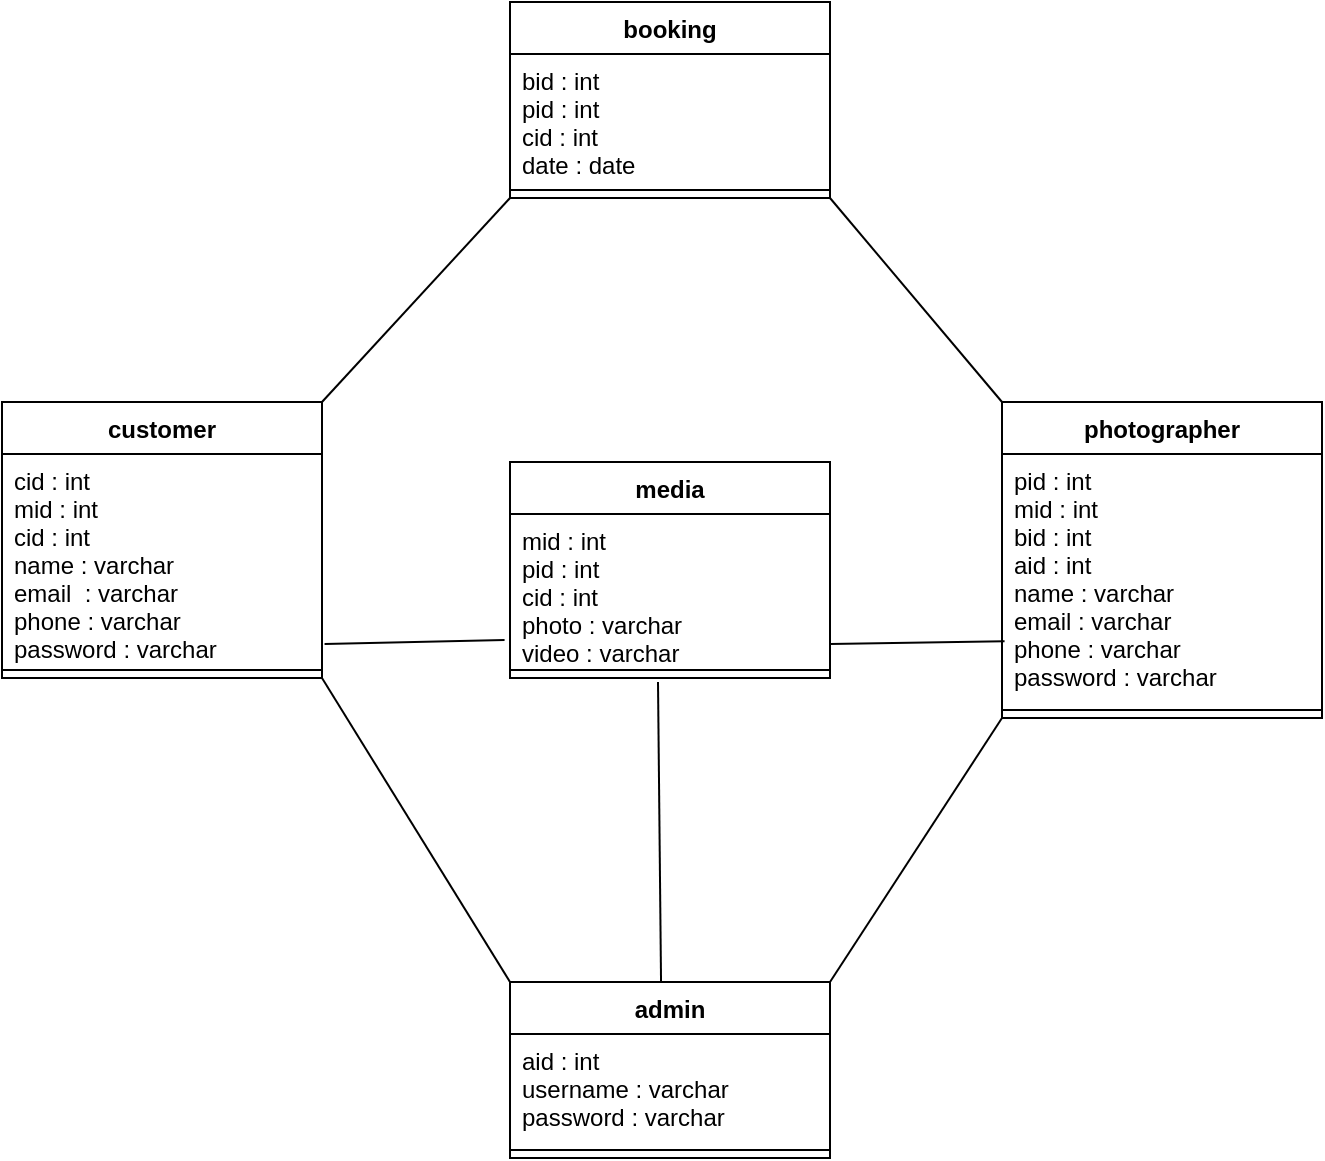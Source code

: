 <mxfile version="13.9.9" type="device"><diagram id="wN55PXd0LYKxwKVASZPD" name="Page-1"><mxGraphModel dx="840" dy="395" grid="1" gridSize="10" guides="1" tooltips="1" connect="1" arrows="1" fold="1" page="1" pageScale="1" pageWidth="850" pageHeight="1100" math="0" shadow="0"><root><mxCell id="0"/><mxCell id="1" parent="0"/><mxCell id="nkW3DaheRBPJ_BblUGRx-1" value="booking" style="swimlane;fontStyle=1;align=center;verticalAlign=top;childLayout=stackLayout;horizontal=1;startSize=26;horizontalStack=0;resizeParent=1;resizeParentMax=0;resizeLast=0;collapsible=1;marginBottom=0;" vertex="1" parent="1"><mxGeometry x="334" y="80" width="160" height="98" as="geometry"/></mxCell><mxCell id="nkW3DaheRBPJ_BblUGRx-2" value="bid : int&#10;pid : int&#10;cid : int&#10;date : date" style="text;strokeColor=none;fillColor=none;align=left;verticalAlign=top;spacingLeft=4;spacingRight=4;overflow=hidden;rotatable=0;points=[[0,0.5],[1,0.5]];portConstraint=eastwest;" vertex="1" parent="nkW3DaheRBPJ_BblUGRx-1"><mxGeometry y="26" width="160" height="64" as="geometry"/></mxCell><mxCell id="nkW3DaheRBPJ_BblUGRx-3" value="" style="line;strokeWidth=1;fillColor=none;align=left;verticalAlign=middle;spacingTop=-1;spacingLeft=3;spacingRight=3;rotatable=0;labelPosition=right;points=[];portConstraint=eastwest;" vertex="1" parent="nkW3DaheRBPJ_BblUGRx-1"><mxGeometry y="90" width="160" height="8" as="geometry"/></mxCell><mxCell id="nkW3DaheRBPJ_BblUGRx-5" value="customer" style="swimlane;fontStyle=1;align=center;verticalAlign=top;childLayout=stackLayout;horizontal=1;startSize=26;horizontalStack=0;resizeParent=1;resizeParentMax=0;resizeLast=0;collapsible=1;marginBottom=0;" vertex="1" parent="1"><mxGeometry x="80" y="280" width="160" height="138" as="geometry"/></mxCell><mxCell id="nkW3DaheRBPJ_BblUGRx-6" value="cid : int&#10;mid : int&#10;cid : int&#10;name : varchar&#10;email  : varchar&#10;phone : varchar&#10;password : varchar" style="text;strokeColor=none;fillColor=none;align=left;verticalAlign=top;spacingLeft=4;spacingRight=4;overflow=hidden;rotatable=0;points=[[0,0.5],[1,0.5]];portConstraint=eastwest;" vertex="1" parent="nkW3DaheRBPJ_BblUGRx-5"><mxGeometry y="26" width="160" height="104" as="geometry"/></mxCell><mxCell id="nkW3DaheRBPJ_BblUGRx-7" value="" style="line;strokeWidth=1;fillColor=none;align=left;verticalAlign=middle;spacingTop=-1;spacingLeft=3;spacingRight=3;rotatable=0;labelPosition=right;points=[];portConstraint=eastwest;" vertex="1" parent="nkW3DaheRBPJ_BblUGRx-5"><mxGeometry y="130" width="160" height="8" as="geometry"/></mxCell><mxCell id="nkW3DaheRBPJ_BblUGRx-9" value="media" style="swimlane;fontStyle=1;align=center;verticalAlign=top;childLayout=stackLayout;horizontal=1;startSize=26;horizontalStack=0;resizeParent=1;resizeParentMax=0;resizeLast=0;collapsible=1;marginBottom=0;" vertex="1" parent="1"><mxGeometry x="334" y="310" width="160" height="108" as="geometry"/></mxCell><mxCell id="nkW3DaheRBPJ_BblUGRx-10" value="mid : int&#10;pid : int&#10;cid : int&#10;photo : varchar&#10;video : varchar" style="text;strokeColor=none;fillColor=none;align=left;verticalAlign=top;spacingLeft=4;spacingRight=4;overflow=hidden;rotatable=0;points=[[0,0.5],[1,0.5]];portConstraint=eastwest;" vertex="1" parent="nkW3DaheRBPJ_BblUGRx-9"><mxGeometry y="26" width="160" height="74" as="geometry"/></mxCell><mxCell id="nkW3DaheRBPJ_BblUGRx-11" value="" style="line;strokeWidth=1;fillColor=none;align=left;verticalAlign=middle;spacingTop=-1;spacingLeft=3;spacingRight=3;rotatable=0;labelPosition=right;points=[];portConstraint=eastwest;" vertex="1" parent="nkW3DaheRBPJ_BblUGRx-9"><mxGeometry y="100" width="160" height="8" as="geometry"/></mxCell><mxCell id="nkW3DaheRBPJ_BblUGRx-13" value="photographer" style="swimlane;fontStyle=1;align=center;verticalAlign=top;childLayout=stackLayout;horizontal=1;startSize=26;horizontalStack=0;resizeParent=1;resizeParentMax=0;resizeLast=0;collapsible=1;marginBottom=0;" vertex="1" parent="1"><mxGeometry x="580" y="280" width="160" height="158" as="geometry"/></mxCell><mxCell id="nkW3DaheRBPJ_BblUGRx-14" value="pid : int&#10;mid : int&#10;bid : int&#10;aid : int&#10;name : varchar&#10;email : varchar&#10;phone : varchar&#10;password : varchar" style="text;strokeColor=none;fillColor=none;align=left;verticalAlign=top;spacingLeft=4;spacingRight=4;overflow=hidden;rotatable=0;points=[[0,0.5],[1,0.5]];portConstraint=eastwest;" vertex="1" parent="nkW3DaheRBPJ_BblUGRx-13"><mxGeometry y="26" width="160" height="124" as="geometry"/></mxCell><mxCell id="nkW3DaheRBPJ_BblUGRx-15" value="" style="line;strokeWidth=1;fillColor=none;align=left;verticalAlign=middle;spacingTop=-1;spacingLeft=3;spacingRight=3;rotatable=0;labelPosition=right;points=[];portConstraint=eastwest;" vertex="1" parent="nkW3DaheRBPJ_BblUGRx-13"><mxGeometry y="150" width="160" height="8" as="geometry"/></mxCell><mxCell id="nkW3DaheRBPJ_BblUGRx-17" value="admin" style="swimlane;fontStyle=1;align=center;verticalAlign=top;childLayout=stackLayout;horizontal=1;startSize=26;horizontalStack=0;resizeParent=1;resizeParentMax=0;resizeLast=0;collapsible=1;marginBottom=0;" vertex="1" parent="1"><mxGeometry x="334" y="570" width="160" height="88" as="geometry"/></mxCell><mxCell id="nkW3DaheRBPJ_BblUGRx-18" value="aid : int&#10;username : varchar&#10;password : varchar" style="text;strokeColor=none;fillColor=none;align=left;verticalAlign=top;spacingLeft=4;spacingRight=4;overflow=hidden;rotatable=0;points=[[0,0.5],[1,0.5]];portConstraint=eastwest;" vertex="1" parent="nkW3DaheRBPJ_BblUGRx-17"><mxGeometry y="26" width="160" height="54" as="geometry"/></mxCell><mxCell id="nkW3DaheRBPJ_BblUGRx-19" value="" style="line;strokeWidth=1;fillColor=none;align=left;verticalAlign=middle;spacingTop=-1;spacingLeft=3;spacingRight=3;rotatable=0;labelPosition=right;points=[];portConstraint=eastwest;" vertex="1" parent="nkW3DaheRBPJ_BblUGRx-17"><mxGeometry y="80" width="160" height="8" as="geometry"/></mxCell><mxCell id="nkW3DaheRBPJ_BblUGRx-21" value="" style="endArrow=none;html=1;entryX=0;entryY=1;entryDx=0;entryDy=0;exitX=1;exitY=0;exitDx=0;exitDy=0;" edge="1" parent="1" source="nkW3DaheRBPJ_BblUGRx-5" target="nkW3DaheRBPJ_BblUGRx-1"><mxGeometry width="50" height="50" relative="1" as="geometry"><mxPoint x="260" y="280" as="sourcePoint"/><mxPoint x="332.08" y="221.008" as="targetPoint"/></mxGeometry></mxCell><mxCell id="nkW3DaheRBPJ_BblUGRx-22" value="" style="endArrow=none;html=1;exitX=1.008;exitY=0.913;exitDx=0;exitDy=0;exitPerimeter=0;entryX=-0.017;entryY=0.851;entryDx=0;entryDy=0;entryPerimeter=0;" edge="1" parent="1" source="nkW3DaheRBPJ_BblUGRx-6" target="nkW3DaheRBPJ_BblUGRx-10"><mxGeometry width="50" height="50" relative="1" as="geometry"><mxPoint x="260" y="440" as="sourcePoint"/><mxPoint x="310" y="390" as="targetPoint"/></mxGeometry></mxCell><mxCell id="nkW3DaheRBPJ_BblUGRx-23" value="" style="endArrow=none;html=1;exitX=1;exitY=0.878;exitDx=0;exitDy=0;exitPerimeter=0;entryX=0.008;entryY=0.755;entryDx=0;entryDy=0;entryPerimeter=0;" edge="1" parent="1" source="nkW3DaheRBPJ_BblUGRx-10" target="nkW3DaheRBPJ_BblUGRx-14"><mxGeometry width="50" height="50" relative="1" as="geometry"><mxPoint x="520" y="430" as="sourcePoint"/><mxPoint x="570" y="380" as="targetPoint"/></mxGeometry></mxCell><mxCell id="nkW3DaheRBPJ_BblUGRx-24" value="" style="endArrow=none;html=1;exitX=1;exitY=1;exitDx=0;exitDy=0;entryX=0;entryY=0;entryDx=0;entryDy=0;" edge="1" parent="1" source="nkW3DaheRBPJ_BblUGRx-5" target="nkW3DaheRBPJ_BblUGRx-17"><mxGeometry width="50" height="50" relative="1" as="geometry"><mxPoint x="240" y="490.144" as="sourcePoint"/><mxPoint x="330" y="570" as="targetPoint"/></mxGeometry></mxCell><mxCell id="nkW3DaheRBPJ_BblUGRx-25" value="" style="endArrow=none;html=1;entryX=0;entryY=1;entryDx=0;entryDy=0;exitX=1;exitY=0;exitDx=0;exitDy=0;" edge="1" parent="1" source="nkW3DaheRBPJ_BblUGRx-17" target="nkW3DaheRBPJ_BblUGRx-13"><mxGeometry width="50" height="50" relative="1" as="geometry"><mxPoint x="500" y="570" as="sourcePoint"/><mxPoint x="580.64" y="517.04" as="targetPoint"/></mxGeometry></mxCell><mxCell id="nkW3DaheRBPJ_BblUGRx-26" value="" style="endArrow=none;html=1;exitX=0.472;exitY=-0.004;exitDx=0;exitDy=0;exitPerimeter=0;" edge="1" parent="1" source="nkW3DaheRBPJ_BblUGRx-17"><mxGeometry width="50" height="50" relative="1" as="geometry"><mxPoint x="380" y="550" as="sourcePoint"/><mxPoint x="408" y="420" as="targetPoint"/><Array as="points"><mxPoint x="408" y="420"/></Array></mxGeometry></mxCell><mxCell id="nkW3DaheRBPJ_BblUGRx-27" value="" style="endArrow=none;html=1;entryX=0;entryY=0;entryDx=0;entryDy=0;exitX=1;exitY=1;exitDx=0;exitDy=0;" edge="1" parent="1" source="nkW3DaheRBPJ_BblUGRx-1" target="nkW3DaheRBPJ_BblUGRx-13"><mxGeometry width="50" height="50" relative="1" as="geometry"><mxPoint x="350" y="280" as="sourcePoint"/><mxPoint x="400" y="230" as="targetPoint"/></mxGeometry></mxCell></root></mxGraphModel></diagram></mxfile>